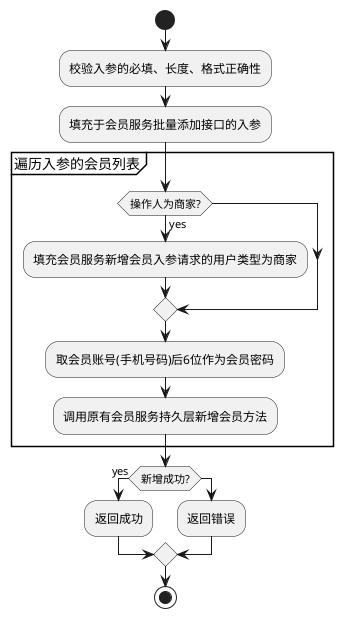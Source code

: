 @startuml
start
:校验入参的必填、长度、格式正确性;
:填充于会员服务批量添加接口的入参;
partition 遍历入参的会员列表 {
    if(操作人为商家?)then(yes)
        :填充会员服务新增会员入参请求的用户类型为商家;
    endif;
    :取会员账号(手机号码)后6位作为会员密码;
    :调用原有会员服务持久层新增会员方法;
}
if(新增成功?)then(yes)
    :返回成功;
else
    :返回错误;
endif;
stop
@enduml